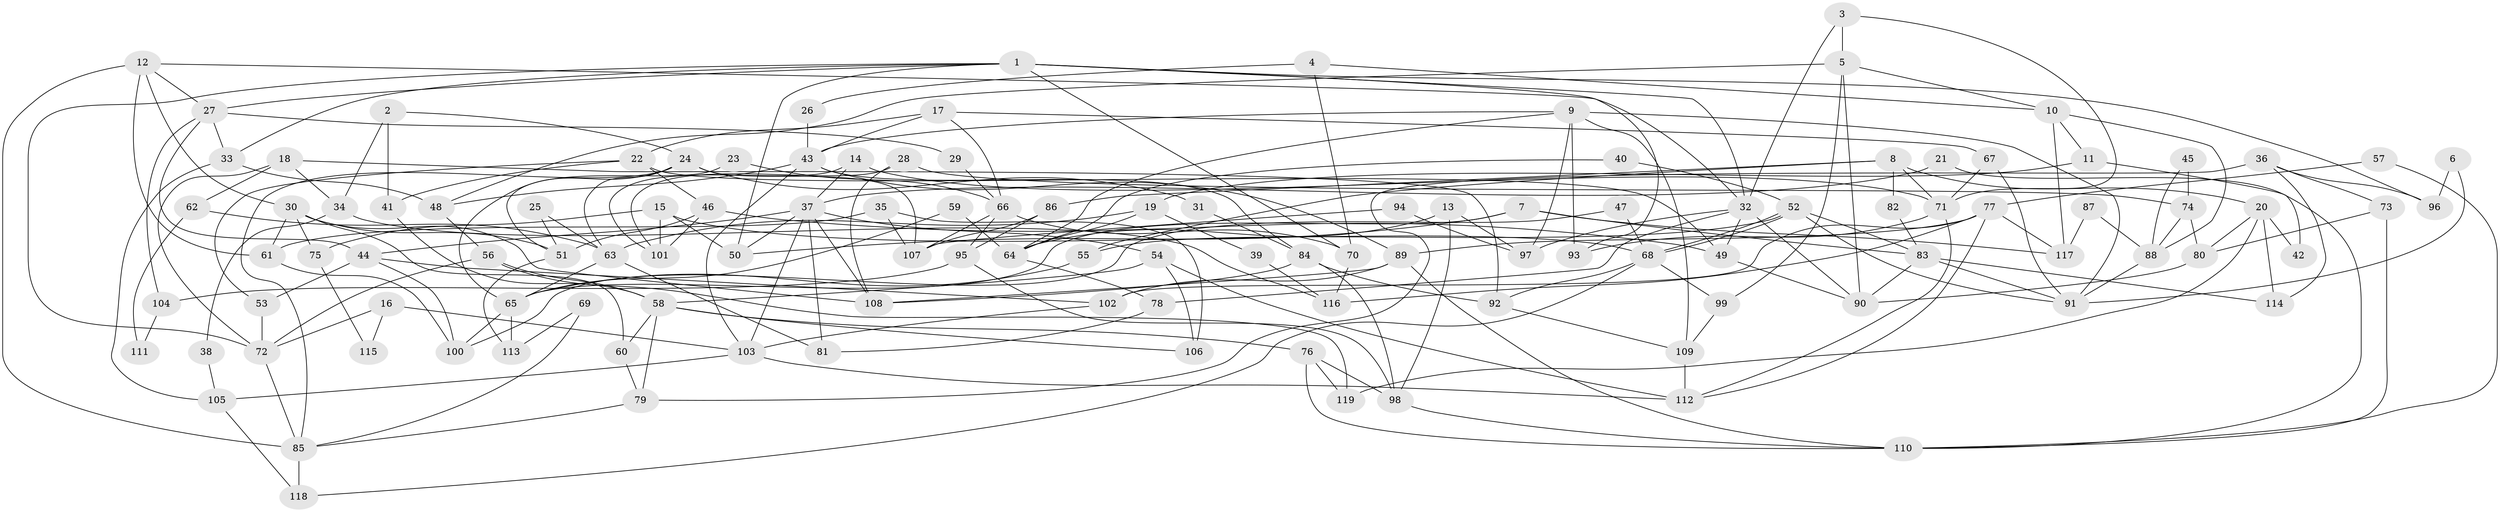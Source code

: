 // coarse degree distribution, {8: 0.1, 12: 0.05, 7: 0.225, 11: 0.025, 6: 0.05, 3: 0.05, 9: 0.075, 5: 0.175, 4: 0.1, 10: 0.1, 2: 0.05}
// Generated by graph-tools (version 1.1) at 2025/51/03/04/25 22:51:16]
// undirected, 119 vertices, 238 edges
graph export_dot {
  node [color=gray90,style=filled];
  1;
  2;
  3;
  4;
  5;
  6;
  7;
  8;
  9;
  10;
  11;
  12;
  13;
  14;
  15;
  16;
  17;
  18;
  19;
  20;
  21;
  22;
  23;
  24;
  25;
  26;
  27;
  28;
  29;
  30;
  31;
  32;
  33;
  34;
  35;
  36;
  37;
  38;
  39;
  40;
  41;
  42;
  43;
  44;
  45;
  46;
  47;
  48;
  49;
  50;
  51;
  52;
  53;
  54;
  55;
  56;
  57;
  58;
  59;
  60;
  61;
  62;
  63;
  64;
  65;
  66;
  67;
  68;
  69;
  70;
  71;
  72;
  73;
  74;
  75;
  76;
  77;
  78;
  79;
  80;
  81;
  82;
  83;
  84;
  85;
  86;
  87;
  88;
  89;
  90;
  91;
  92;
  93;
  94;
  95;
  96;
  97;
  98;
  99;
  100;
  101;
  102;
  103;
  104;
  105;
  106;
  107;
  108;
  109;
  110;
  111;
  112;
  113;
  114;
  115;
  116;
  117;
  118;
  119;
  1 -- 93;
  1 -- 32;
  1 -- 27;
  1 -- 33;
  1 -- 50;
  1 -- 70;
  1 -- 72;
  1 -- 96;
  2 -- 24;
  2 -- 41;
  2 -- 34;
  3 -- 5;
  3 -- 71;
  3 -- 32;
  4 -- 10;
  4 -- 70;
  4 -- 26;
  5 -- 99;
  5 -- 48;
  5 -- 10;
  5 -- 90;
  6 -- 91;
  6 -- 96;
  7 -- 83;
  7 -- 50;
  7 -- 65;
  7 -- 117;
  8 -- 71;
  8 -- 55;
  8 -- 20;
  8 -- 82;
  8 -- 86;
  9 -- 43;
  9 -- 109;
  9 -- 64;
  9 -- 91;
  9 -- 93;
  9 -- 97;
  10 -- 88;
  10 -- 11;
  10 -- 117;
  11 -- 19;
  11 -- 42;
  12 -- 85;
  12 -- 30;
  12 -- 27;
  12 -- 32;
  12 -- 61;
  13 -- 98;
  13 -- 97;
  13 -- 64;
  14 -- 37;
  14 -- 101;
  14 -- 71;
  15 -- 50;
  15 -- 68;
  15 -- 75;
  15 -- 101;
  16 -- 103;
  16 -- 72;
  16 -- 115;
  17 -- 67;
  17 -- 22;
  17 -- 43;
  17 -- 66;
  18 -- 34;
  18 -- 92;
  18 -- 62;
  18 -- 72;
  19 -- 63;
  19 -- 64;
  19 -- 39;
  20 -- 80;
  20 -- 42;
  20 -- 114;
  20 -- 119;
  21 -- 110;
  21 -- 37;
  22 -- 53;
  22 -- 49;
  22 -- 41;
  22 -- 46;
  23 -- 51;
  23 -- 66;
  24 -- 65;
  24 -- 85;
  24 -- 31;
  24 -- 63;
  24 -- 107;
  25 -- 51;
  25 -- 63;
  26 -- 43;
  27 -- 29;
  27 -- 33;
  27 -- 44;
  27 -- 104;
  28 -- 101;
  28 -- 108;
  28 -- 74;
  29 -- 66;
  30 -- 61;
  30 -- 108;
  30 -- 51;
  30 -- 60;
  30 -- 75;
  31 -- 84;
  32 -- 49;
  32 -- 78;
  32 -- 90;
  32 -- 97;
  33 -- 48;
  33 -- 105;
  34 -- 116;
  34 -- 38;
  35 -- 61;
  35 -- 107;
  35 -- 106;
  36 -- 114;
  36 -- 79;
  36 -- 73;
  36 -- 96;
  37 -- 103;
  37 -- 108;
  37 -- 44;
  37 -- 50;
  37 -- 54;
  37 -- 81;
  38 -- 105;
  39 -- 116;
  40 -- 52;
  40 -- 64;
  41 -- 58;
  43 -- 89;
  43 -- 48;
  43 -- 84;
  43 -- 103;
  44 -- 53;
  44 -- 100;
  44 -- 102;
  45 -- 88;
  45 -- 74;
  46 -- 49;
  46 -- 51;
  46 -- 101;
  47 -- 68;
  47 -- 100;
  48 -- 56;
  49 -- 90;
  51 -- 113;
  52 -- 68;
  52 -- 68;
  52 -- 91;
  52 -- 55;
  52 -- 83;
  53 -- 72;
  54 -- 58;
  54 -- 106;
  54 -- 112;
  55 -- 65;
  56 -- 72;
  56 -- 58;
  56 -- 119;
  57 -- 77;
  57 -- 110;
  58 -- 106;
  58 -- 60;
  58 -- 76;
  58 -- 79;
  59 -- 65;
  59 -- 64;
  60 -- 79;
  61 -- 100;
  62 -- 63;
  62 -- 111;
  63 -- 81;
  63 -- 65;
  64 -- 78;
  65 -- 100;
  65 -- 113;
  66 -- 95;
  66 -- 70;
  66 -- 107;
  67 -- 71;
  67 -- 91;
  68 -- 118;
  68 -- 92;
  68 -- 99;
  69 -- 85;
  69 -- 113;
  70 -- 116;
  71 -- 112;
  71 -- 93;
  72 -- 85;
  73 -- 110;
  73 -- 80;
  74 -- 80;
  74 -- 88;
  75 -- 115;
  76 -- 119;
  76 -- 98;
  76 -- 110;
  77 -- 117;
  77 -- 112;
  77 -- 89;
  77 -- 102;
  77 -- 116;
  78 -- 81;
  79 -- 85;
  80 -- 90;
  82 -- 83;
  83 -- 90;
  83 -- 91;
  83 -- 114;
  84 -- 98;
  84 -- 92;
  84 -- 108;
  85 -- 118;
  86 -- 107;
  86 -- 95;
  87 -- 88;
  87 -- 117;
  88 -- 91;
  89 -- 102;
  89 -- 108;
  89 -- 110;
  92 -- 109;
  94 -- 97;
  94 -- 107;
  95 -- 98;
  95 -- 104;
  98 -- 110;
  99 -- 109;
  102 -- 103;
  103 -- 105;
  103 -- 112;
  104 -- 111;
  105 -- 118;
  109 -- 112;
}

